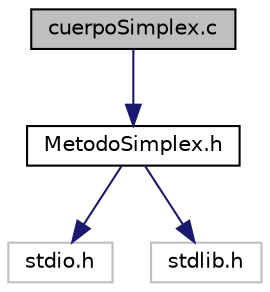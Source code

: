 digraph "cuerpoSimplex.c"
{
 // LATEX_PDF_SIZE
  edge [fontname="Helvetica",fontsize="10",labelfontname="Helvetica",labelfontsize="10"];
  node [fontname="Helvetica",fontsize="10",shape=record];
  Node1 [label="cuerpoSimplex.c",height=0.2,width=0.4,color="black", fillcolor="grey75", style="filled", fontcolor="black",tooltip="Fichero con todas las funciones del programa."];
  Node1 -> Node2 [color="midnightblue",fontsize="10",style="solid",fontname="Helvetica"];
  Node2 [label="MetodoSimplex.h",height=0.2,width=0.4,color="black", fillcolor="white", style="filled",URL="$_metodo_simplex_8h.html",tooltip="Cabecera del prototipo de funciones."];
  Node2 -> Node3 [color="midnightblue",fontsize="10",style="solid",fontname="Helvetica"];
  Node3 [label="stdio.h",height=0.2,width=0.4,color="grey75", fillcolor="white", style="filled",tooltip=" "];
  Node2 -> Node4 [color="midnightblue",fontsize="10",style="solid",fontname="Helvetica"];
  Node4 [label="stdlib.h",height=0.2,width=0.4,color="grey75", fillcolor="white", style="filled",tooltip=" "];
}
